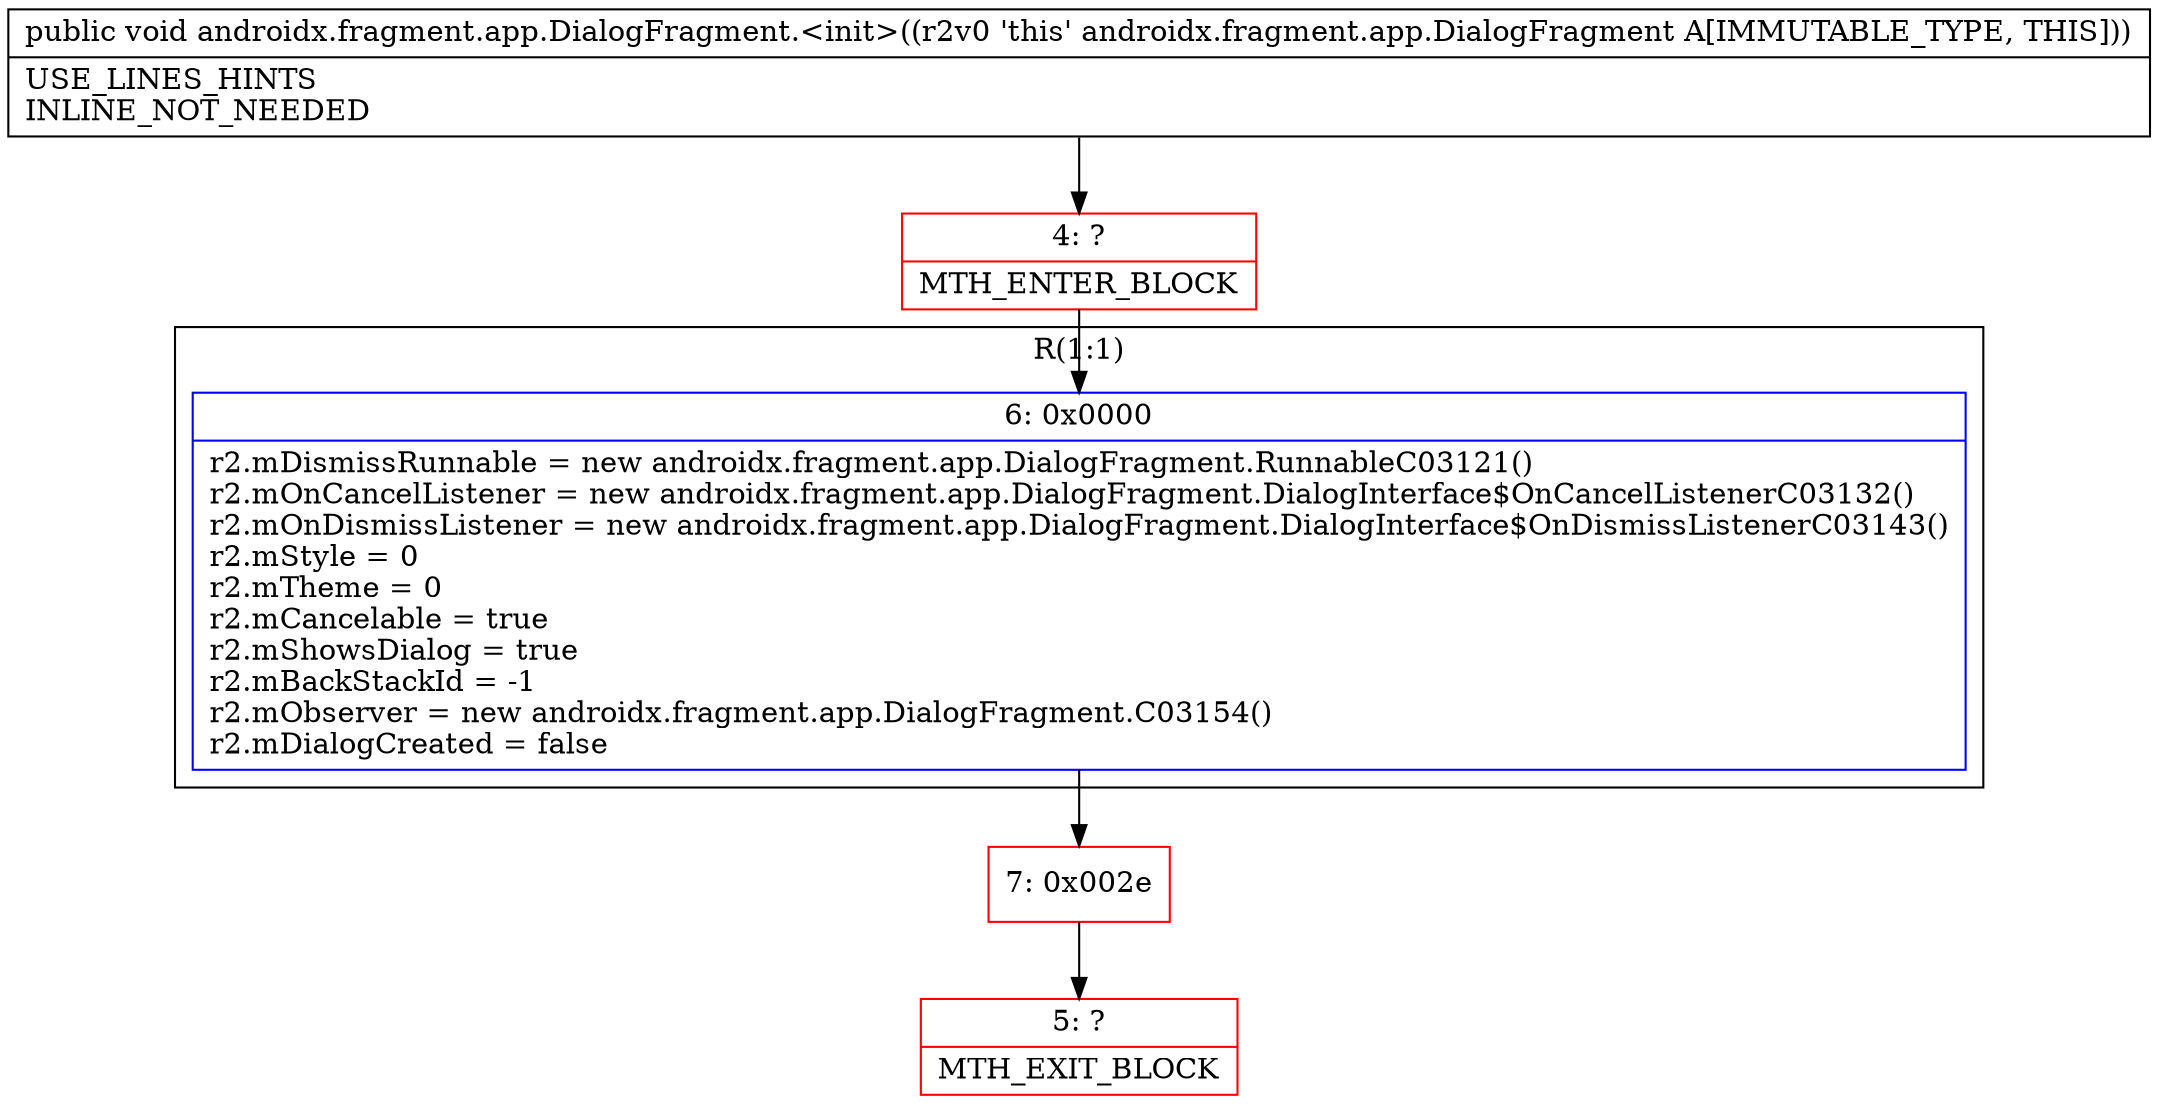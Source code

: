 digraph "CFG forandroidx.fragment.app.DialogFragment.\<init\>()V" {
subgraph cluster_Region_524224512 {
label = "R(1:1)";
node [shape=record,color=blue];
Node_6 [shape=record,label="{6\:\ 0x0000|r2.mDismissRunnable = new androidx.fragment.app.DialogFragment.RunnableC03121()\lr2.mOnCancelListener = new androidx.fragment.app.DialogFragment.DialogInterface$OnCancelListenerC03132()\lr2.mOnDismissListener = new androidx.fragment.app.DialogFragment.DialogInterface$OnDismissListenerC03143()\lr2.mStyle = 0\lr2.mTheme = 0\lr2.mCancelable = true\lr2.mShowsDialog = true\lr2.mBackStackId = \-1\lr2.mObserver = new androidx.fragment.app.DialogFragment.C03154()\lr2.mDialogCreated = false\l}"];
}
Node_4 [shape=record,color=red,label="{4\:\ ?|MTH_ENTER_BLOCK\l}"];
Node_7 [shape=record,color=red,label="{7\:\ 0x002e}"];
Node_5 [shape=record,color=red,label="{5\:\ ?|MTH_EXIT_BLOCK\l}"];
MethodNode[shape=record,label="{public void androidx.fragment.app.DialogFragment.\<init\>((r2v0 'this' androidx.fragment.app.DialogFragment A[IMMUTABLE_TYPE, THIS]))  | USE_LINES_HINTS\lINLINE_NOT_NEEDED\l}"];
MethodNode -> Node_4;Node_6 -> Node_7;
Node_4 -> Node_6;
Node_7 -> Node_5;
}

